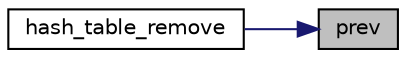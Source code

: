 digraph "prev"
{
 // LATEX_PDF_SIZE
  edge [fontname="Helvetica",fontsize="10",labelfontname="Helvetica",labelfontsize="10"];
  node [fontname="Helvetica",fontsize="10",shape=record];
  rankdir="RL";
  Node1 [label="prev",height=0.2,width=0.4,color="black", fillcolor="grey75", style="filled", fontcolor="black",tooltip=" "];
  Node1 -> Node2 [dir="back",color="midnightblue",fontsize="10",style="solid",fontname="Helvetica"];
  Node2 [label="hash_table_remove",height=0.2,width=0.4,color="black", fillcolor="white", style="filled",URL="$omg__hashtable_8h.html#a85de1500beec5aee1b089a3c8163d4a1",tooltip=" "];
}
